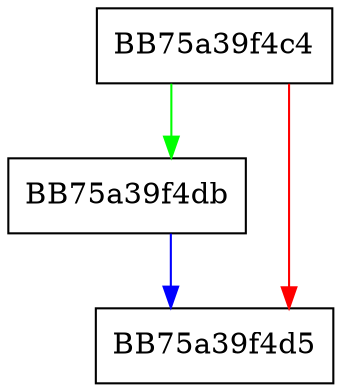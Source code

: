 digraph Release {
  node [shape="box"];
  graph [splines=ortho];
  BB75a39f4c4 -> BB75a39f4db [color="green"];
  BB75a39f4c4 -> BB75a39f4d5 [color="red"];
  BB75a39f4db -> BB75a39f4d5 [color="blue"];
}